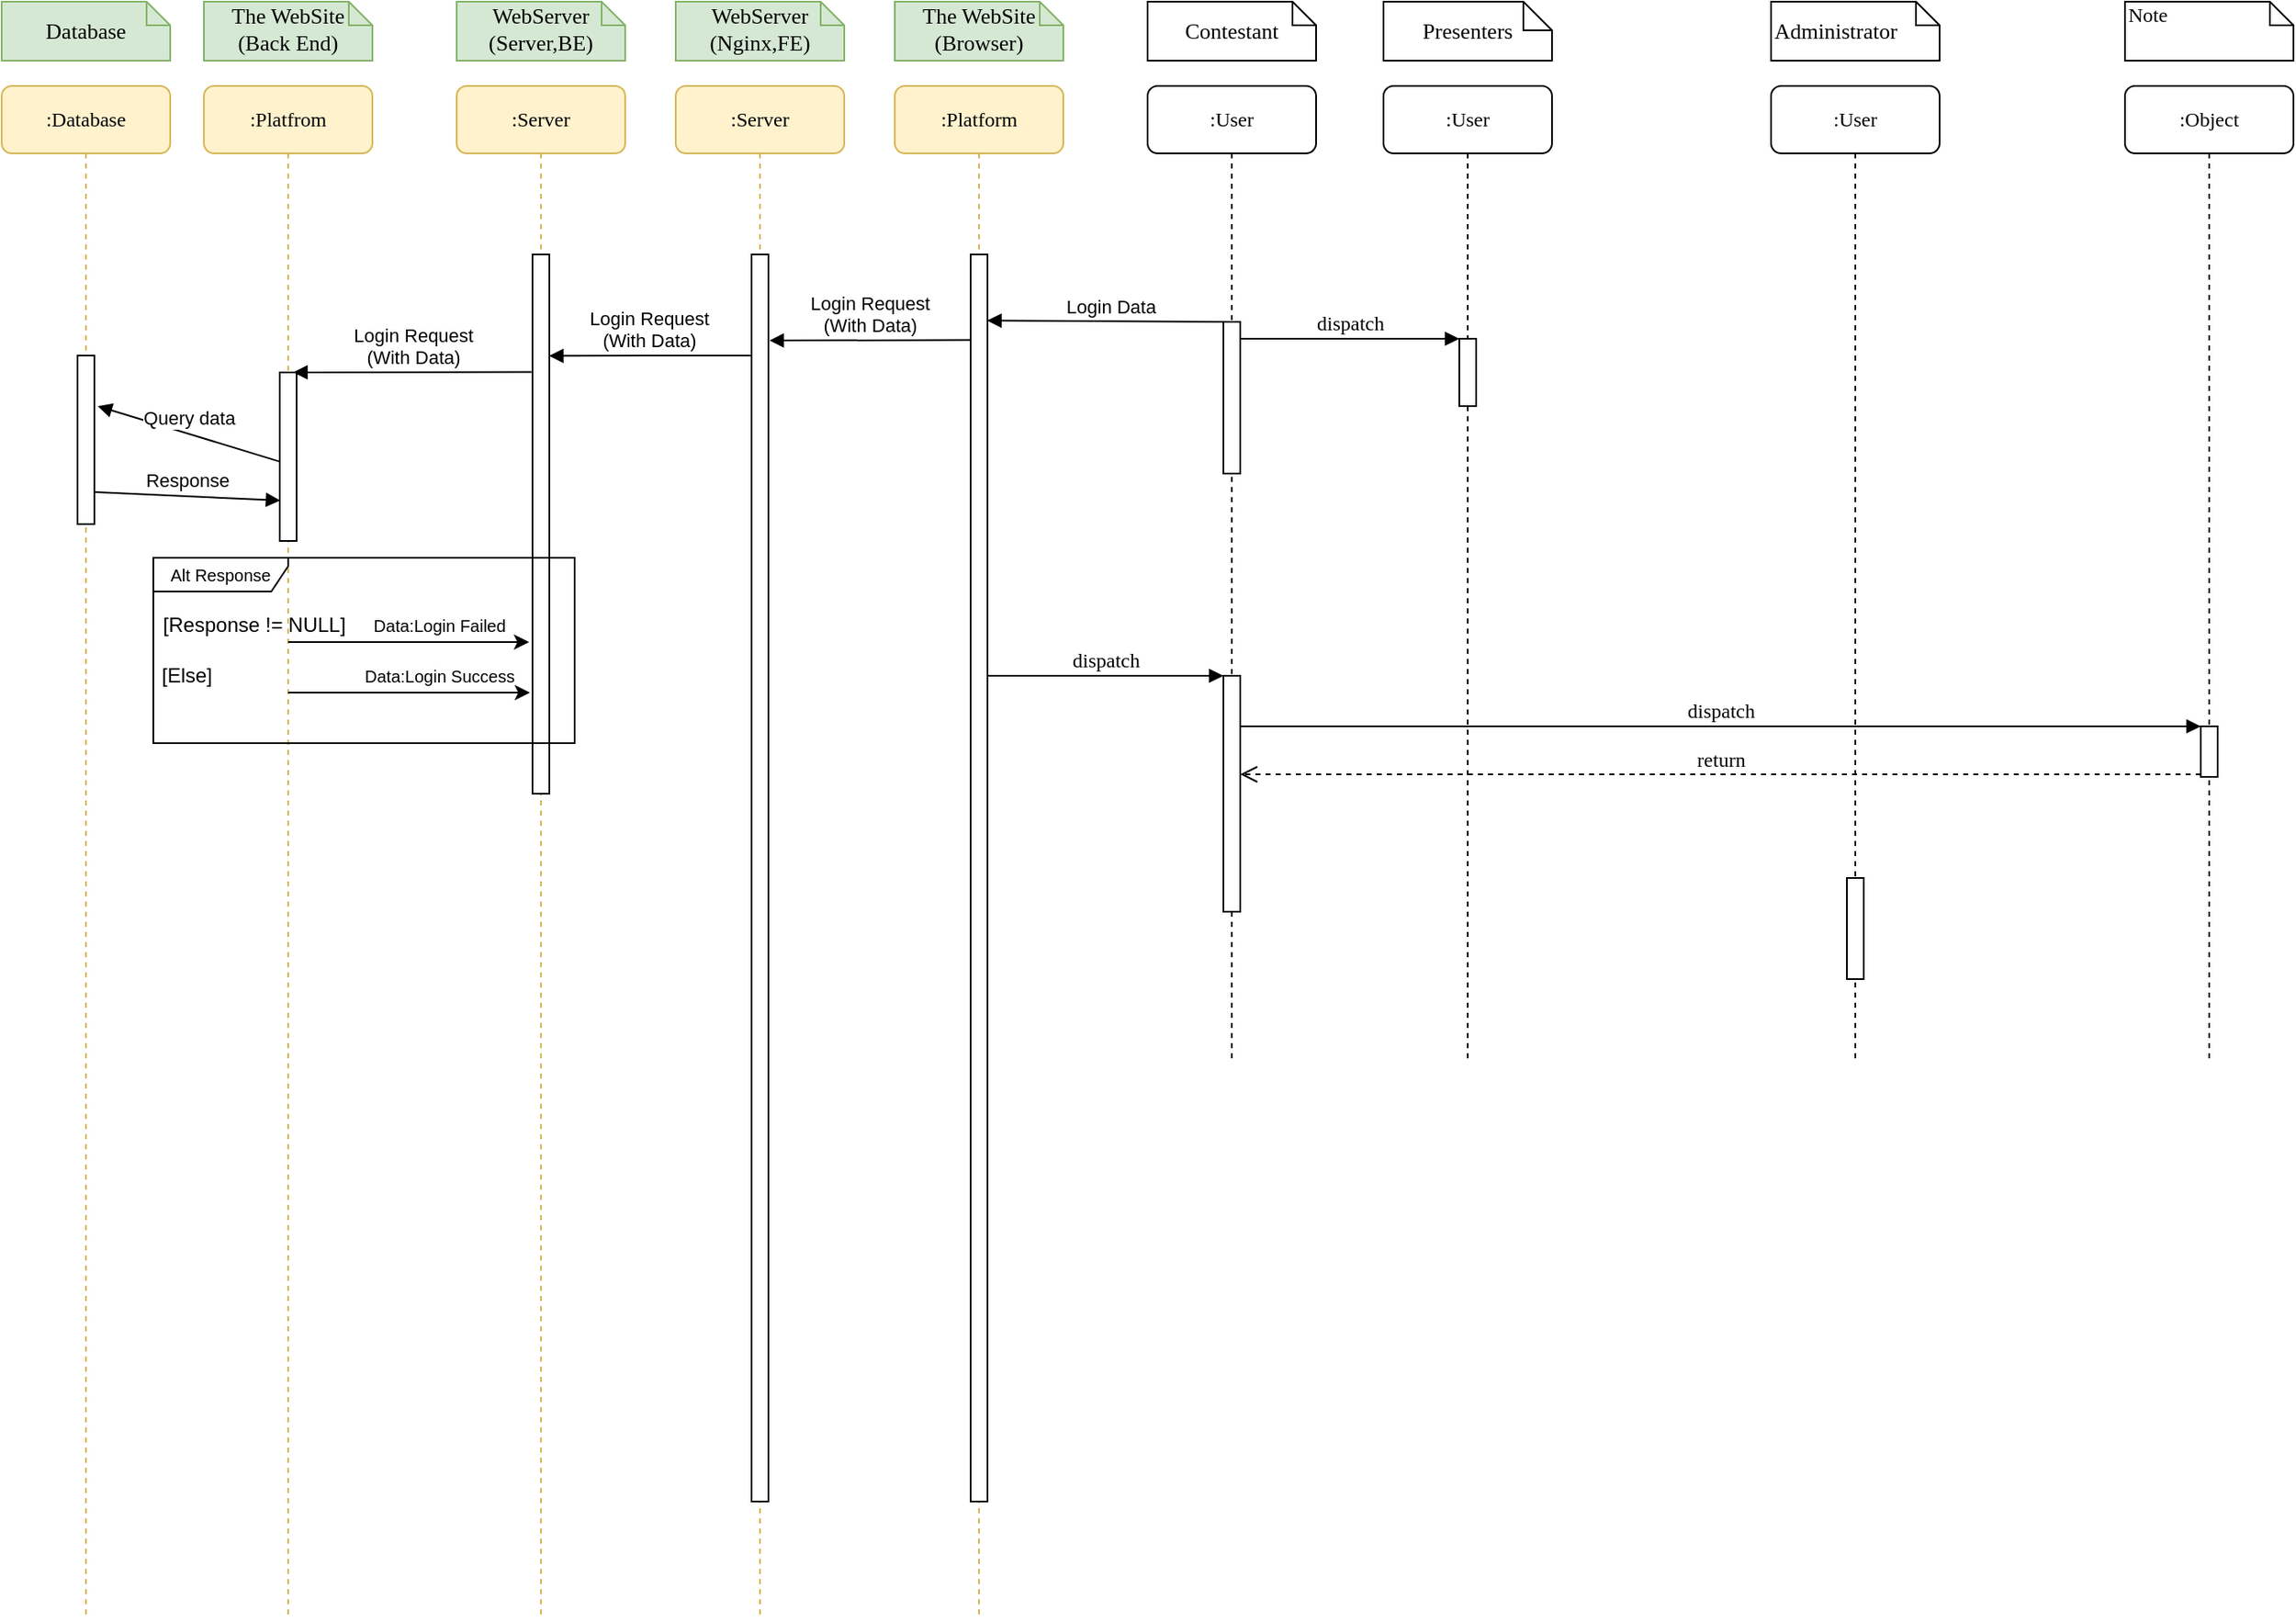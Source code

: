 <mxfile version="12.9.14" type="github">
  <diagram name="Page-1" id="13e1069c-82ec-6db2-03f1-153e76fe0fe0">
    <mxGraphModel dx="684" dy="517" grid="1" gridSize="10" guides="1" tooltips="1" connect="1" arrows="1" fold="1" page="1" pageScale="1" pageWidth="1654" pageHeight="1169" background="#ffffff" math="0" shadow="0">
      <root>
        <mxCell id="0" />
        <mxCell id="1" parent="0" />
        <mxCell id="7baba1c4bc27f4b0-2" value=":Database" style="shape=umlLifeline;perimeter=lifelinePerimeter;whiteSpace=wrap;html=1;container=1;collapsible=0;recursiveResize=0;outlineConnect=0;rounded=1;shadow=0;comic=0;labelBackgroundColor=none;strokeWidth=1;fontFamily=Verdana;fontSize=12;align=center;fillColor=#fff2cc;strokeColor=#d6b656;" parent="1" vertex="1">
          <mxGeometry x="500" y="80" width="100" height="910" as="geometry" />
        </mxCell>
        <mxCell id="7baba1c4bc27f4b0-10" value="" style="html=1;points=[];perimeter=orthogonalPerimeter;rounded=0;shadow=0;comic=0;labelBackgroundColor=none;strokeWidth=1;fontFamily=Verdana;fontSize=12;align=center;" parent="7baba1c4bc27f4b0-2" vertex="1">
          <mxGeometry x="45" y="160" width="10" height="100" as="geometry" />
        </mxCell>
        <mxCell id="7baba1c4bc27f4b0-3" value=":Platfrom" style="shape=umlLifeline;perimeter=lifelinePerimeter;whiteSpace=wrap;html=1;container=1;collapsible=0;recursiveResize=0;outlineConnect=0;rounded=1;shadow=0;comic=0;labelBackgroundColor=none;strokeWidth=1;fontFamily=Verdana;fontSize=12;align=center;fillColor=#fff2cc;strokeColor=#d6b656;" parent="1" vertex="1">
          <mxGeometry x="620" y="80" width="100" height="910" as="geometry" />
        </mxCell>
        <mxCell id="7baba1c4bc27f4b0-13" value="" style="html=1;points=[];perimeter=orthogonalPerimeter;rounded=0;shadow=0;comic=0;labelBackgroundColor=none;strokeWidth=1;fontFamily=Verdana;fontSize=12;align=center;" parent="7baba1c4bc27f4b0-3" vertex="1">
          <mxGeometry x="45" y="170" width="10" height="100" as="geometry" />
        </mxCell>
        <mxCell id="7baba1c4bc27f4b0-4" value=":User" style="shape=umlLifeline;perimeter=lifelinePerimeter;whiteSpace=wrap;html=1;container=1;collapsible=0;recursiveResize=0;outlineConnect=0;rounded=1;shadow=0;comic=0;labelBackgroundColor=none;strokeWidth=1;fontFamily=Verdana;fontSize=12;align=center;" parent="1" vertex="1">
          <mxGeometry x="1180" y="80" width="100" height="580" as="geometry" />
        </mxCell>
        <mxCell id="7baba1c4bc27f4b0-16" value="" style="html=1;points=[];perimeter=orthogonalPerimeter;rounded=0;shadow=0;comic=0;labelBackgroundColor=none;strokeWidth=1;fontFamily=Verdana;fontSize=12;align=center;" parent="7baba1c4bc27f4b0-4" vertex="1">
          <mxGeometry x="45" y="140" width="10" height="90" as="geometry" />
        </mxCell>
        <mxCell id="7baba1c4bc27f4b0-22" value="" style="html=1;points=[];perimeter=orthogonalPerimeter;rounded=0;shadow=0;comic=0;labelBackgroundColor=none;strokeWidth=1;fontFamily=Verdana;fontSize=12;align=center;" parent="7baba1c4bc27f4b0-4" vertex="1">
          <mxGeometry x="45" y="350" width="10" height="140" as="geometry" />
        </mxCell>
        <mxCell id="7baba1c4bc27f4b0-5" value=":User" style="shape=umlLifeline;perimeter=lifelinePerimeter;whiteSpace=wrap;html=1;container=1;collapsible=0;recursiveResize=0;outlineConnect=0;rounded=1;shadow=0;comic=0;labelBackgroundColor=none;strokeWidth=1;fontFamily=Verdana;fontSize=12;align=center;" parent="1" vertex="1">
          <mxGeometry x="1320" y="80" width="100" height="580" as="geometry" />
        </mxCell>
        <mxCell id="7baba1c4bc27f4b0-19" value="" style="html=1;points=[];perimeter=orthogonalPerimeter;rounded=0;shadow=0;comic=0;labelBackgroundColor=none;strokeWidth=1;fontFamily=Verdana;fontSize=12;align=center;" parent="7baba1c4bc27f4b0-5" vertex="1">
          <mxGeometry x="45" y="150" width="10" height="40" as="geometry" />
        </mxCell>
        <mxCell id="7baba1c4bc27f4b0-6" value=":User" style="shape=umlLifeline;perimeter=lifelinePerimeter;whiteSpace=wrap;html=1;container=1;collapsible=0;recursiveResize=0;outlineConnect=0;rounded=1;shadow=0;comic=0;labelBackgroundColor=none;strokeWidth=1;fontFamily=Verdana;fontSize=12;align=center;" parent="1" vertex="1">
          <mxGeometry x="1550" y="80" width="100" height="580" as="geometry" />
        </mxCell>
        <mxCell id="7baba1c4bc27f4b0-28" value="" style="html=1;points=[];perimeter=orthogonalPerimeter;rounded=0;shadow=0;comic=0;labelBackgroundColor=none;strokeWidth=1;fontFamily=Verdana;fontSize=12;align=center;" parent="7baba1c4bc27f4b0-6" vertex="1">
          <mxGeometry x="45" y="470" width="10" height="60" as="geometry" />
        </mxCell>
        <mxCell id="7baba1c4bc27f4b0-7" value=":Object" style="shape=umlLifeline;perimeter=lifelinePerimeter;whiteSpace=wrap;html=1;container=1;collapsible=0;recursiveResize=0;outlineConnect=0;rounded=1;shadow=0;comic=0;labelBackgroundColor=none;strokeWidth=1;fontFamily=Verdana;fontSize=12;align=center;" parent="1" vertex="1">
          <mxGeometry x="1760" y="80" width="100" height="580" as="geometry" />
        </mxCell>
        <mxCell id="7baba1c4bc27f4b0-25" value="" style="html=1;points=[];perimeter=orthogonalPerimeter;rounded=0;shadow=0;comic=0;labelBackgroundColor=none;strokeColor=#000000;strokeWidth=1;fillColor=#FFFFFF;fontFamily=Verdana;fontSize=12;fontColor=#000000;align=center;" parent="7baba1c4bc27f4b0-7" vertex="1">
          <mxGeometry x="45" y="380" width="10" height="30" as="geometry" />
        </mxCell>
        <mxCell id="7baba1c4bc27f4b0-8" value=":Platform" style="shape=umlLifeline;perimeter=lifelinePerimeter;whiteSpace=wrap;html=1;container=1;collapsible=0;recursiveResize=0;outlineConnect=0;rounded=1;shadow=0;comic=0;labelBackgroundColor=none;strokeWidth=1;fontFamily=Verdana;fontSize=12;align=center;fillColor=#fff2cc;strokeColor=#d6b656;" parent="1" vertex="1">
          <mxGeometry x="1030" y="80" width="100" height="910" as="geometry" />
        </mxCell>
        <mxCell id="7baba1c4bc27f4b0-9" value="" style="html=1;points=[];perimeter=orthogonalPerimeter;rounded=0;shadow=0;comic=0;labelBackgroundColor=none;strokeWidth=1;fontFamily=Verdana;fontSize=12;align=center;" parent="7baba1c4bc27f4b0-8" vertex="1">
          <mxGeometry x="45" y="100" width="10" height="740" as="geometry" />
        </mxCell>
        <mxCell id="7baba1c4bc27f4b0-20" value="dispatch" style="html=1;verticalAlign=bottom;endArrow=block;entryX=0;entryY=0;labelBackgroundColor=none;fontFamily=Verdana;fontSize=12;edgeStyle=elbowEdgeStyle;elbow=vertical;" parent="1" source="7baba1c4bc27f4b0-16" target="7baba1c4bc27f4b0-19" edge="1">
          <mxGeometry relative="1" as="geometry">
            <mxPoint x="650" y="230" as="sourcePoint" />
          </mxGeometry>
        </mxCell>
        <mxCell id="7baba1c4bc27f4b0-23" value="dispatch" style="html=1;verticalAlign=bottom;endArrow=block;entryX=0;entryY=0;labelBackgroundColor=none;fontFamily=Verdana;fontSize=12;" parent="1" source="7baba1c4bc27f4b0-9" target="7baba1c4bc27f4b0-22" edge="1">
          <mxGeometry relative="1" as="geometry">
            <mxPoint x="510" y="420" as="sourcePoint" />
          </mxGeometry>
        </mxCell>
        <mxCell id="7baba1c4bc27f4b0-26" value="dispatch" style="html=1;verticalAlign=bottom;endArrow=block;entryX=0;entryY=0;labelBackgroundColor=none;fontFamily=Verdana;fontSize=12;" parent="1" source="7baba1c4bc27f4b0-22" target="7baba1c4bc27f4b0-25" edge="1">
          <mxGeometry relative="1" as="geometry">
            <mxPoint x="930" y="340" as="sourcePoint" />
          </mxGeometry>
        </mxCell>
        <mxCell id="7baba1c4bc27f4b0-27" value="return" style="html=1;verticalAlign=bottom;endArrow=open;dashed=1;endSize=8;exitX=0;exitY=0.95;labelBackgroundColor=none;fontFamily=Verdana;fontSize=12;" parent="1" source="7baba1c4bc27f4b0-25" target="7baba1c4bc27f4b0-22" edge="1">
          <mxGeometry relative="1" as="geometry">
            <mxPoint x="930" y="416" as="targetPoint" />
          </mxGeometry>
        </mxCell>
        <mxCell id="7baba1c4bc27f4b0-40" value="&lt;div&gt;&lt;span style=&quot;line-height: 120% ; font-size: 13px&quot;&gt;The WebSite&lt;/span&gt;&lt;/div&gt;&lt;div&gt;&lt;span style=&quot;line-height: 120% ; font-size: 13px&quot;&gt;(Browser)&lt;/span&gt;&lt;/div&gt;" style="shape=note;whiteSpace=wrap;html=1;size=14;verticalAlign=top;align=center;spacingTop=-6;rounded=0;shadow=0;comic=0;labelBackgroundColor=none;strokeWidth=1;fontFamily=Verdana;fontSize=12;fillColor=#d5e8d4;strokeColor=#82b366;" parent="1" vertex="1">
          <mxGeometry x="1030" y="30" width="100" height="35" as="geometry" />
        </mxCell>
        <mxCell id="7baba1c4bc27f4b0-41" value="&lt;font style=&quot;font-size: 13px ; line-height: 260%&quot;&gt;Database&lt;/font&gt;" style="shape=note;whiteSpace=wrap;html=1;size=14;verticalAlign=top;align=center;spacingTop=-6;rounded=0;shadow=0;comic=0;labelBackgroundColor=none;strokeWidth=1;fontFamily=Verdana;fontSize=12;fillColor=#d5e8d4;strokeColor=#82b366;" parent="1" vertex="1">
          <mxGeometry x="500" y="30" width="100" height="35" as="geometry" />
        </mxCell>
        <mxCell id="7baba1c4bc27f4b0-42" value="&lt;div style=&quot;font-size: 13px&quot;&gt;&lt;span&gt;&lt;font style=&quot;font-size: 13px&quot;&gt;The WebSite&lt;/font&gt;&lt;/span&gt;&lt;/div&gt;&lt;div style=&quot;font-size: 13px&quot;&gt;&lt;span&gt;&lt;font style=&quot;font-size: 13px&quot;&gt;(Back End)&lt;/font&gt;&lt;/span&gt;&lt;/div&gt;" style="shape=note;whiteSpace=wrap;html=1;size=14;verticalAlign=top;align=center;spacingTop=-6;rounded=0;shadow=0;comic=0;labelBackgroundColor=none;strokeWidth=1;fontFamily=Verdana;fontSize=12;fillColor=#d5e8d4;strokeColor=#82b366;" parent="1" vertex="1">
          <mxGeometry x="620" y="30" width="100" height="35" as="geometry" />
        </mxCell>
        <mxCell id="7baba1c4bc27f4b0-43" value="&lt;font style=&quot;font-size: 13px ; line-height: 260%&quot;&gt;Contestant&lt;/font&gt;" style="shape=note;whiteSpace=wrap;html=1;size=14;verticalAlign=top;align=center;spacingTop=-6;rounded=0;shadow=0;comic=0;labelBackgroundColor=none;strokeWidth=1;fontFamily=Verdana;fontSize=12" parent="1" vertex="1">
          <mxGeometry x="1180" y="30" width="100" height="35" as="geometry" />
        </mxCell>
        <mxCell id="7baba1c4bc27f4b0-44" value="&lt;font style=&quot;font-size: 13px ; line-height: 260%&quot;&gt;Presenters&lt;/font&gt;" style="shape=note;whiteSpace=wrap;html=1;size=17;verticalAlign=top;align=center;spacingTop=-6;rounded=0;shadow=0;comic=0;labelBackgroundColor=none;strokeWidth=1;fontFamily=Verdana;fontSize=12" parent="1" vertex="1">
          <mxGeometry x="1320" y="30" width="100" height="35" as="geometry" />
        </mxCell>
        <mxCell id="7baba1c4bc27f4b0-45" value="&lt;font style=&quot;font-size: 13px ; line-height: 260%&quot;&gt;Administrator&lt;/font&gt;" style="shape=note;whiteSpace=wrap;html=1;size=14;verticalAlign=top;align=left;spacingTop=-6;rounded=0;shadow=0;comic=0;labelBackgroundColor=none;strokeWidth=1;fontFamily=Verdana;fontSize=12" parent="1" vertex="1">
          <mxGeometry x="1550" y="30" width="100" height="35" as="geometry" />
        </mxCell>
        <mxCell id="7baba1c4bc27f4b0-46" value="Note" style="shape=note;whiteSpace=wrap;html=1;size=14;verticalAlign=top;align=left;spacingTop=-6;rounded=0;shadow=0;comic=0;labelBackgroundColor=none;strokeWidth=1;fontFamily=Verdana;fontSize=12" parent="1" vertex="1">
          <mxGeometry x="1760" y="30" width="100" height="35" as="geometry" />
        </mxCell>
        <mxCell id="4uj9QXO0IwnyNkfjcyjK-6" value="&lt;div style=&quot;font-size: 13px&quot;&gt;WebServer&lt;/div&gt;&lt;div style=&quot;font-size: 13px&quot;&gt;(Nginx,FE)&lt;/div&gt;" style="shape=note;whiteSpace=wrap;html=1;size=14;verticalAlign=top;align=center;spacingTop=-6;rounded=0;shadow=0;comic=0;labelBackgroundColor=none;strokeWidth=1;fontFamily=Verdana;fontSize=12;fillColor=#d5e8d4;strokeColor=#82b366;" vertex="1" parent="1">
          <mxGeometry x="900" y="30" width="100" height="35" as="geometry" />
        </mxCell>
        <mxCell id="4uj9QXO0IwnyNkfjcyjK-7" value=":Server" style="shape=umlLifeline;perimeter=lifelinePerimeter;whiteSpace=wrap;html=1;container=1;collapsible=0;recursiveResize=0;outlineConnect=0;rounded=1;shadow=0;comic=0;labelBackgroundColor=none;strokeWidth=1;fontFamily=Verdana;fontSize=12;align=center;fillColor=#fff2cc;strokeColor=#d6b656;" vertex="1" parent="1">
          <mxGeometry x="900" y="80" width="100" height="910" as="geometry" />
        </mxCell>
        <mxCell id="4uj9QXO0IwnyNkfjcyjK-8" value="" style="html=1;points=[];perimeter=orthogonalPerimeter;rounded=0;shadow=0;comic=0;labelBackgroundColor=none;strokeWidth=1;fontFamily=Verdana;fontSize=12;align=center;" vertex="1" parent="4uj9QXO0IwnyNkfjcyjK-7">
          <mxGeometry x="45" y="100" width="10" height="740" as="geometry" />
        </mxCell>
        <mxCell id="4uj9QXO0IwnyNkfjcyjK-10" value=":Server" style="shape=umlLifeline;perimeter=lifelinePerimeter;whiteSpace=wrap;html=1;container=1;collapsible=0;recursiveResize=0;outlineConnect=0;rounded=1;shadow=0;comic=0;labelBackgroundColor=none;strokeWidth=1;fontFamily=Verdana;fontSize=12;align=center;fillColor=#fff2cc;strokeColor=#d6b656;" vertex="1" parent="1">
          <mxGeometry x="770" y="80" width="100" height="910" as="geometry" />
        </mxCell>
        <mxCell id="4uj9QXO0IwnyNkfjcyjK-11" value="" style="html=1;points=[];perimeter=orthogonalPerimeter;rounded=0;shadow=0;comic=0;labelBackgroundColor=none;strokeWidth=1;fontFamily=Verdana;fontSize=12;align=center;" vertex="1" parent="4uj9QXO0IwnyNkfjcyjK-10">
          <mxGeometry x="45" y="100" width="10" height="320" as="geometry" />
        </mxCell>
        <mxCell id="4uj9QXO0IwnyNkfjcyjK-12" value="&lt;div style=&quot;font-size: 13px&quot;&gt;WebServer&lt;/div&gt;&lt;div style=&quot;font-size: 13px&quot;&gt;(Server,BE)&lt;/div&gt;" style="shape=note;whiteSpace=wrap;html=1;size=14;verticalAlign=top;align=center;spacingTop=-6;rounded=0;shadow=0;comic=0;labelBackgroundColor=none;strokeWidth=1;fontFamily=Verdana;fontSize=12;fillColor=#d5e8d4;strokeColor=#82b366;" vertex="1" parent="1">
          <mxGeometry x="770" y="30" width="100" height="35" as="geometry" />
        </mxCell>
        <mxCell id="4uj9QXO0IwnyNkfjcyjK-17" value="Login Data" style="html=1;verticalAlign=bottom;endArrow=block;entryX=0.98;entryY=0.053;entryDx=0;entryDy=0;entryPerimeter=0;" edge="1" parent="1" source="7baba1c4bc27f4b0-4" target="7baba1c4bc27f4b0-9">
          <mxGeometry width="80" relative="1" as="geometry">
            <mxPoint x="1110" y="220" as="sourcePoint" />
            <mxPoint x="1090" y="220" as="targetPoint" />
            <Array as="points">
              <mxPoint x="1230" y="220" />
            </Array>
          </mxGeometry>
        </mxCell>
        <mxCell id="4uj9QXO0IwnyNkfjcyjK-18" value="Login Request&lt;br&gt;(With Data)" style="html=1;verticalAlign=bottom;endArrow=block;entryX=1.06;entryY=0.069;entryDx=0;entryDy=0;entryPerimeter=0;" edge="1" parent="1" target="4uj9QXO0IwnyNkfjcyjK-8">
          <mxGeometry width="80" relative="1" as="geometry">
            <mxPoint x="1074.7" y="230.78" as="sourcePoint" />
            <mxPoint x="960" y="231" as="targetPoint" />
            <Array as="points" />
          </mxGeometry>
        </mxCell>
        <mxCell id="4uj9QXO0IwnyNkfjcyjK-19" value="Login Request&lt;br&gt;(With Data)" style="html=1;verticalAlign=bottom;endArrow=block;entryX=0.98;entryY=0.188;entryDx=0;entryDy=0;entryPerimeter=0;exitX=-0.06;exitY=0.081;exitDx=0;exitDy=0;exitPerimeter=0;" edge="1" parent="1" source="4uj9QXO0IwnyNkfjcyjK-8" target="4uj9QXO0IwnyNkfjcyjK-11">
          <mxGeometry width="80" relative="1" as="geometry">
            <mxPoint x="940" y="241" as="sourcePoint" />
            <mxPoint x="830" y="241" as="targetPoint" />
            <Array as="points" />
          </mxGeometry>
        </mxCell>
        <mxCell id="4uj9QXO0IwnyNkfjcyjK-20" value="Login Request&lt;br&gt;(With Data)" style="html=1;verticalAlign=bottom;endArrow=block;exitX=-0.06;exitY=0.218;exitDx=0;exitDy=0;exitPerimeter=0;" edge="1" parent="1" source="4uj9QXO0IwnyNkfjcyjK-11">
          <mxGeometry width="80" relative="1" as="geometry">
            <mxPoint x="809.3" y="249.94" as="sourcePoint" />
            <mxPoint x="673" y="250" as="targetPoint" />
            <Array as="points" />
          </mxGeometry>
        </mxCell>
        <mxCell id="4uj9QXO0IwnyNkfjcyjK-21" value="Query data" style="html=1;verticalAlign=bottom;endArrow=block;exitX=-0.033;exitY=0.528;exitDx=0;exitDy=0;exitPerimeter=0;" edge="1" parent="1" source="7baba1c4bc27f4b0-13">
          <mxGeometry width="80" relative="1" as="geometry">
            <mxPoint x="678.97" y="270.0" as="sourcePoint" />
            <mxPoint x="557" y="270" as="targetPoint" />
            <Array as="points" />
          </mxGeometry>
        </mxCell>
        <mxCell id="4uj9QXO0IwnyNkfjcyjK-22" value="Response" style="html=1;verticalAlign=bottom;endArrow=block;exitX=1.02;exitY=0.81;exitDx=0;exitDy=0;exitPerimeter=0;entryX=0.033;entryY=0.76;entryDx=0;entryDy=0;entryPerimeter=0;" edge="1" parent="1" source="7baba1c4bc27f4b0-10" target="7baba1c4bc27f4b0-13">
          <mxGeometry width="80" relative="1" as="geometry">
            <mxPoint x="560" y="300" as="sourcePoint" />
            <mxPoint x="640" y="300" as="targetPoint" />
          </mxGeometry>
        </mxCell>
        <mxCell id="4uj9QXO0IwnyNkfjcyjK-23" value="&lt;font style=&quot;font-size: 10px&quot;&gt;Alt Response&lt;/font&gt;" style="shape=umlFrame;whiteSpace=wrap;html=1;width=80;height=20;" vertex="1" parent="1">
          <mxGeometry x="590" y="360" width="250" height="110" as="geometry" />
        </mxCell>
        <mxCell id="4uj9QXO0IwnyNkfjcyjK-25" value="[Response != NULL]" style="text;html=1;strokeColor=none;fillColor=none;align=center;verticalAlign=middle;whiteSpace=wrap;rounded=0;" vertex="1" parent="1">
          <mxGeometry x="590" y="390" width="120" height="20" as="geometry" />
        </mxCell>
        <mxCell id="4uj9QXO0IwnyNkfjcyjK-26" value="[Else]" style="text;html=1;strokeColor=none;fillColor=none;align=center;verticalAlign=middle;whiteSpace=wrap;rounded=0;" vertex="1" parent="1">
          <mxGeometry x="590" y="420" width="40" height="20" as="geometry" />
        </mxCell>
        <mxCell id="4uj9QXO0IwnyNkfjcyjK-27" value="" style="endArrow=classic;html=1;" edge="1" parent="1" source="7baba1c4bc27f4b0-3">
          <mxGeometry width="50" height="50" relative="1" as="geometry">
            <mxPoint x="690" y="420" as="sourcePoint" />
            <mxPoint x="813" y="410" as="targetPoint" />
          </mxGeometry>
        </mxCell>
        <mxCell id="4uj9QXO0IwnyNkfjcyjK-28" value="&lt;font style=&quot;font-size: 10px&quot;&gt;Data:Login Failed&lt;/font&gt;" style="text;html=1;strokeColor=none;fillColor=none;align=center;verticalAlign=middle;whiteSpace=wrap;rounded=0;" vertex="1" parent="1">
          <mxGeometry x="710" y="390" width="100" height="20" as="geometry" />
        </mxCell>
        <mxCell id="4uj9QXO0IwnyNkfjcyjK-31" value="" style="endArrow=classic;html=1;" edge="1" parent="1">
          <mxGeometry width="50" height="50" relative="1" as="geometry">
            <mxPoint x="670" y="440" as="sourcePoint" />
            <mxPoint x="813.5" y="440" as="targetPoint" />
          </mxGeometry>
        </mxCell>
        <mxCell id="4uj9QXO0IwnyNkfjcyjK-32" value="&lt;font style=&quot;font-size: 10px&quot;&gt;Data:Login Success&lt;/font&gt;" style="text;html=1;strokeColor=none;fillColor=none;align=center;verticalAlign=middle;whiteSpace=wrap;rounded=0;" vertex="1" parent="1">
          <mxGeometry x="705" y="420" width="110" height="20" as="geometry" />
        </mxCell>
      </root>
    </mxGraphModel>
  </diagram>
</mxfile>
